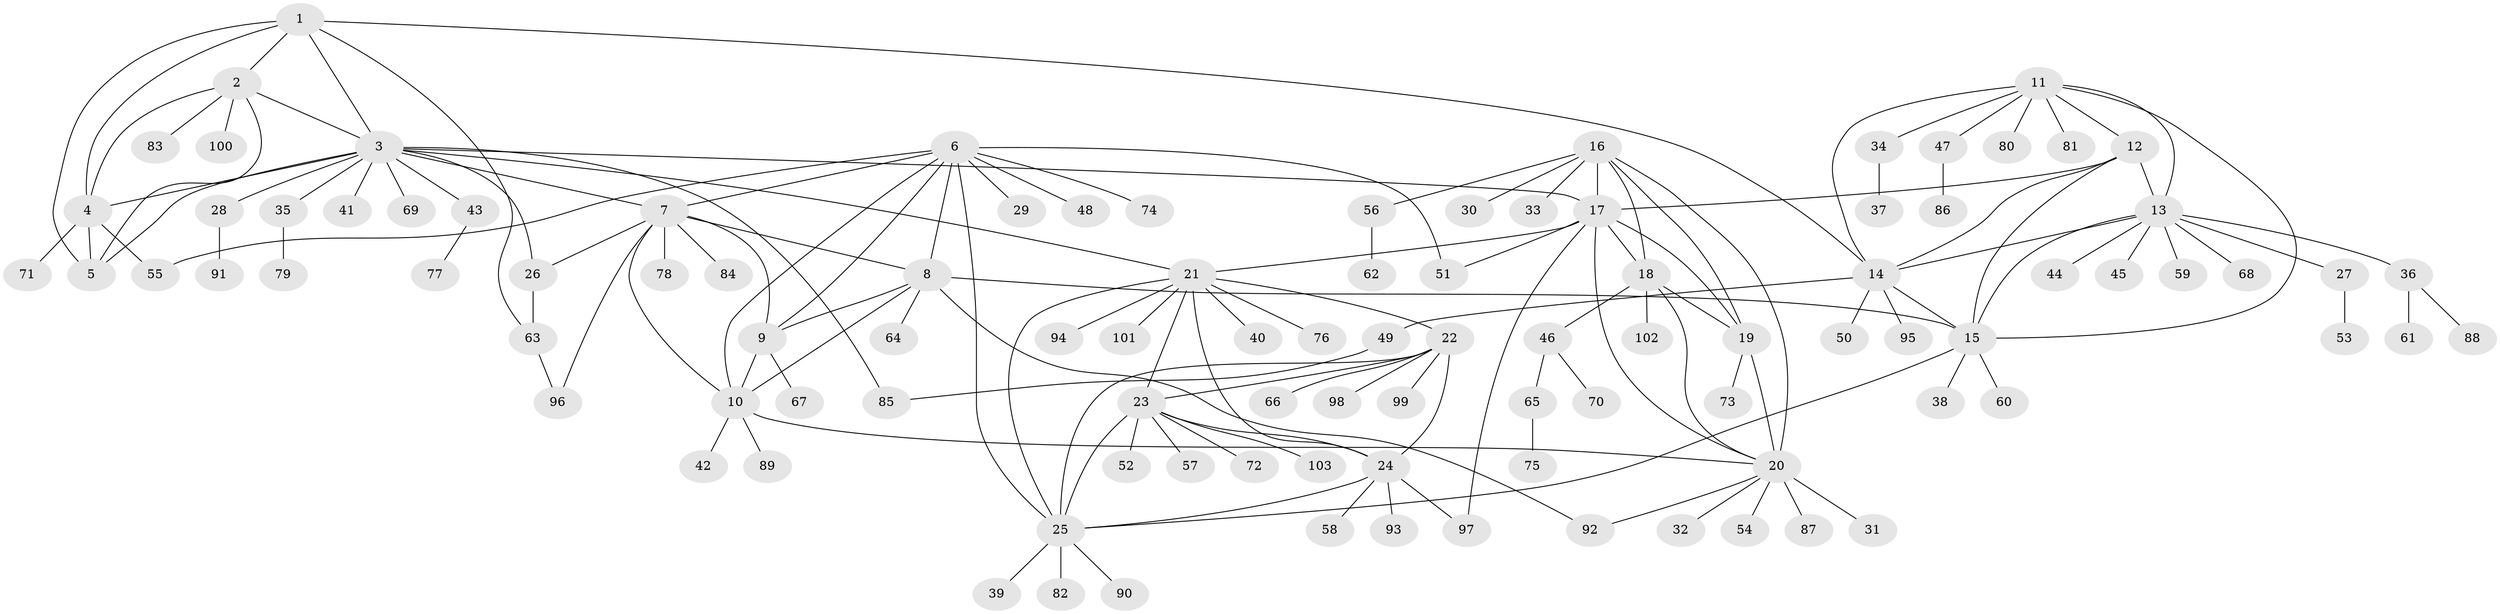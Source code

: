 // Generated by graph-tools (version 1.1) at 2025/26/03/09/25 03:26:45]
// undirected, 103 vertices, 146 edges
graph export_dot {
graph [start="1"]
  node [color=gray90,style=filled];
  1;
  2;
  3;
  4;
  5;
  6;
  7;
  8;
  9;
  10;
  11;
  12;
  13;
  14;
  15;
  16;
  17;
  18;
  19;
  20;
  21;
  22;
  23;
  24;
  25;
  26;
  27;
  28;
  29;
  30;
  31;
  32;
  33;
  34;
  35;
  36;
  37;
  38;
  39;
  40;
  41;
  42;
  43;
  44;
  45;
  46;
  47;
  48;
  49;
  50;
  51;
  52;
  53;
  54;
  55;
  56;
  57;
  58;
  59;
  60;
  61;
  62;
  63;
  64;
  65;
  66;
  67;
  68;
  69;
  70;
  71;
  72;
  73;
  74;
  75;
  76;
  77;
  78;
  79;
  80;
  81;
  82;
  83;
  84;
  85;
  86;
  87;
  88;
  89;
  90;
  91;
  92;
  93;
  94;
  95;
  96;
  97;
  98;
  99;
  100;
  101;
  102;
  103;
  1 -- 2;
  1 -- 3;
  1 -- 4;
  1 -- 5;
  1 -- 14;
  1 -- 63;
  2 -- 3;
  2 -- 4;
  2 -- 5;
  2 -- 83;
  2 -- 100;
  3 -- 4;
  3 -- 5;
  3 -- 7;
  3 -- 17;
  3 -- 21;
  3 -- 26;
  3 -- 28;
  3 -- 35;
  3 -- 41;
  3 -- 43;
  3 -- 69;
  3 -- 85;
  4 -- 5;
  4 -- 55;
  4 -- 71;
  6 -- 7;
  6 -- 8;
  6 -- 9;
  6 -- 10;
  6 -- 25;
  6 -- 29;
  6 -- 48;
  6 -- 51;
  6 -- 55;
  6 -- 74;
  7 -- 8;
  7 -- 9;
  7 -- 10;
  7 -- 26;
  7 -- 78;
  7 -- 84;
  7 -- 96;
  8 -- 9;
  8 -- 10;
  8 -- 15;
  8 -- 64;
  8 -- 92;
  9 -- 10;
  9 -- 67;
  10 -- 20;
  10 -- 42;
  10 -- 89;
  11 -- 12;
  11 -- 13;
  11 -- 14;
  11 -- 15;
  11 -- 34;
  11 -- 47;
  11 -- 80;
  11 -- 81;
  12 -- 13;
  12 -- 14;
  12 -- 15;
  12 -- 17;
  13 -- 14;
  13 -- 15;
  13 -- 27;
  13 -- 36;
  13 -- 44;
  13 -- 45;
  13 -- 59;
  13 -- 68;
  14 -- 15;
  14 -- 49;
  14 -- 50;
  14 -- 95;
  15 -- 25;
  15 -- 38;
  15 -- 60;
  16 -- 17;
  16 -- 18;
  16 -- 19;
  16 -- 20;
  16 -- 30;
  16 -- 33;
  16 -- 56;
  17 -- 18;
  17 -- 19;
  17 -- 20;
  17 -- 21;
  17 -- 51;
  17 -- 97;
  18 -- 19;
  18 -- 20;
  18 -- 46;
  18 -- 102;
  19 -- 20;
  19 -- 73;
  20 -- 31;
  20 -- 32;
  20 -- 54;
  20 -- 87;
  20 -- 92;
  21 -- 22;
  21 -- 23;
  21 -- 24;
  21 -- 25;
  21 -- 40;
  21 -- 76;
  21 -- 94;
  21 -- 101;
  22 -- 23;
  22 -- 24;
  22 -- 25;
  22 -- 66;
  22 -- 98;
  22 -- 99;
  23 -- 24;
  23 -- 25;
  23 -- 52;
  23 -- 57;
  23 -- 72;
  23 -- 103;
  24 -- 25;
  24 -- 58;
  24 -- 93;
  24 -- 97;
  25 -- 39;
  25 -- 82;
  25 -- 90;
  26 -- 63;
  27 -- 53;
  28 -- 91;
  34 -- 37;
  35 -- 79;
  36 -- 61;
  36 -- 88;
  43 -- 77;
  46 -- 65;
  46 -- 70;
  47 -- 86;
  49 -- 85;
  56 -- 62;
  63 -- 96;
  65 -- 75;
}
